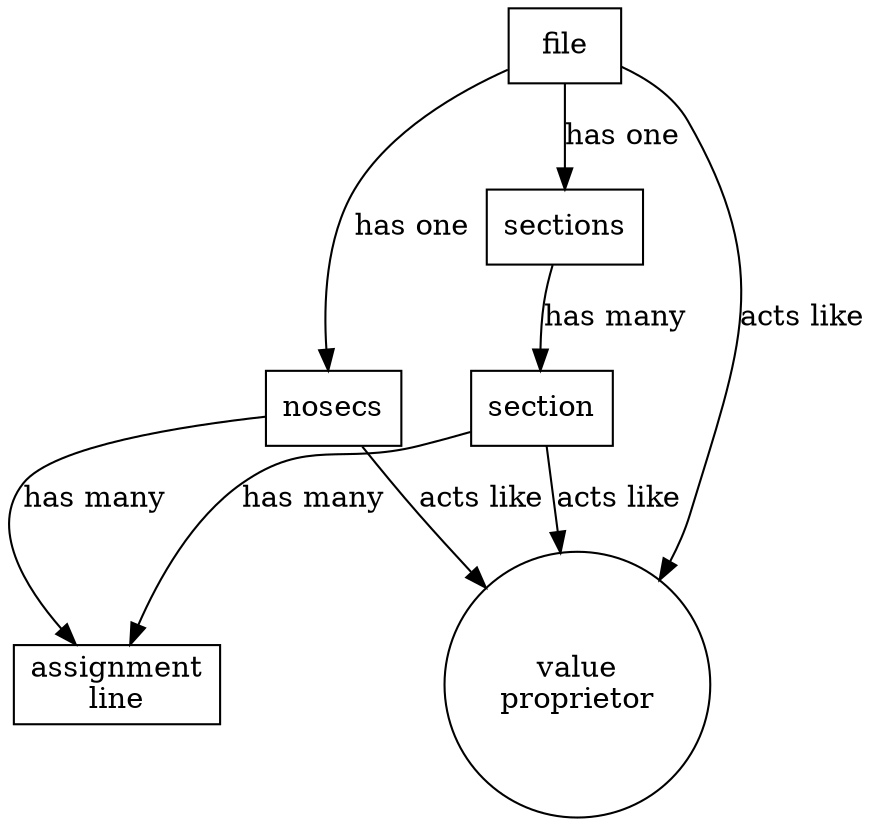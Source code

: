 digraph {

/* content items (classes) & their relationships of constitution */

file [shape=box]

nosecs [shape=box]

sections [shape=box]

section [shape=box]

assignment_line [shape=box label="assignment\nline"]

file->nosecs [label="has one"]

file->sections [label="has one"]

sections->section [label="has many"]

section->assignment_line [label="has many"]

nosecs->assignment_line [label="has many"]

/* behaviors */

vpm [shape=circle label="value\nproprietor"]

/* item behaviors */

file->vpm [label="acts like"]

nosecs->vpm [label="acts like"]

section->vpm [label="acts like"]

}

